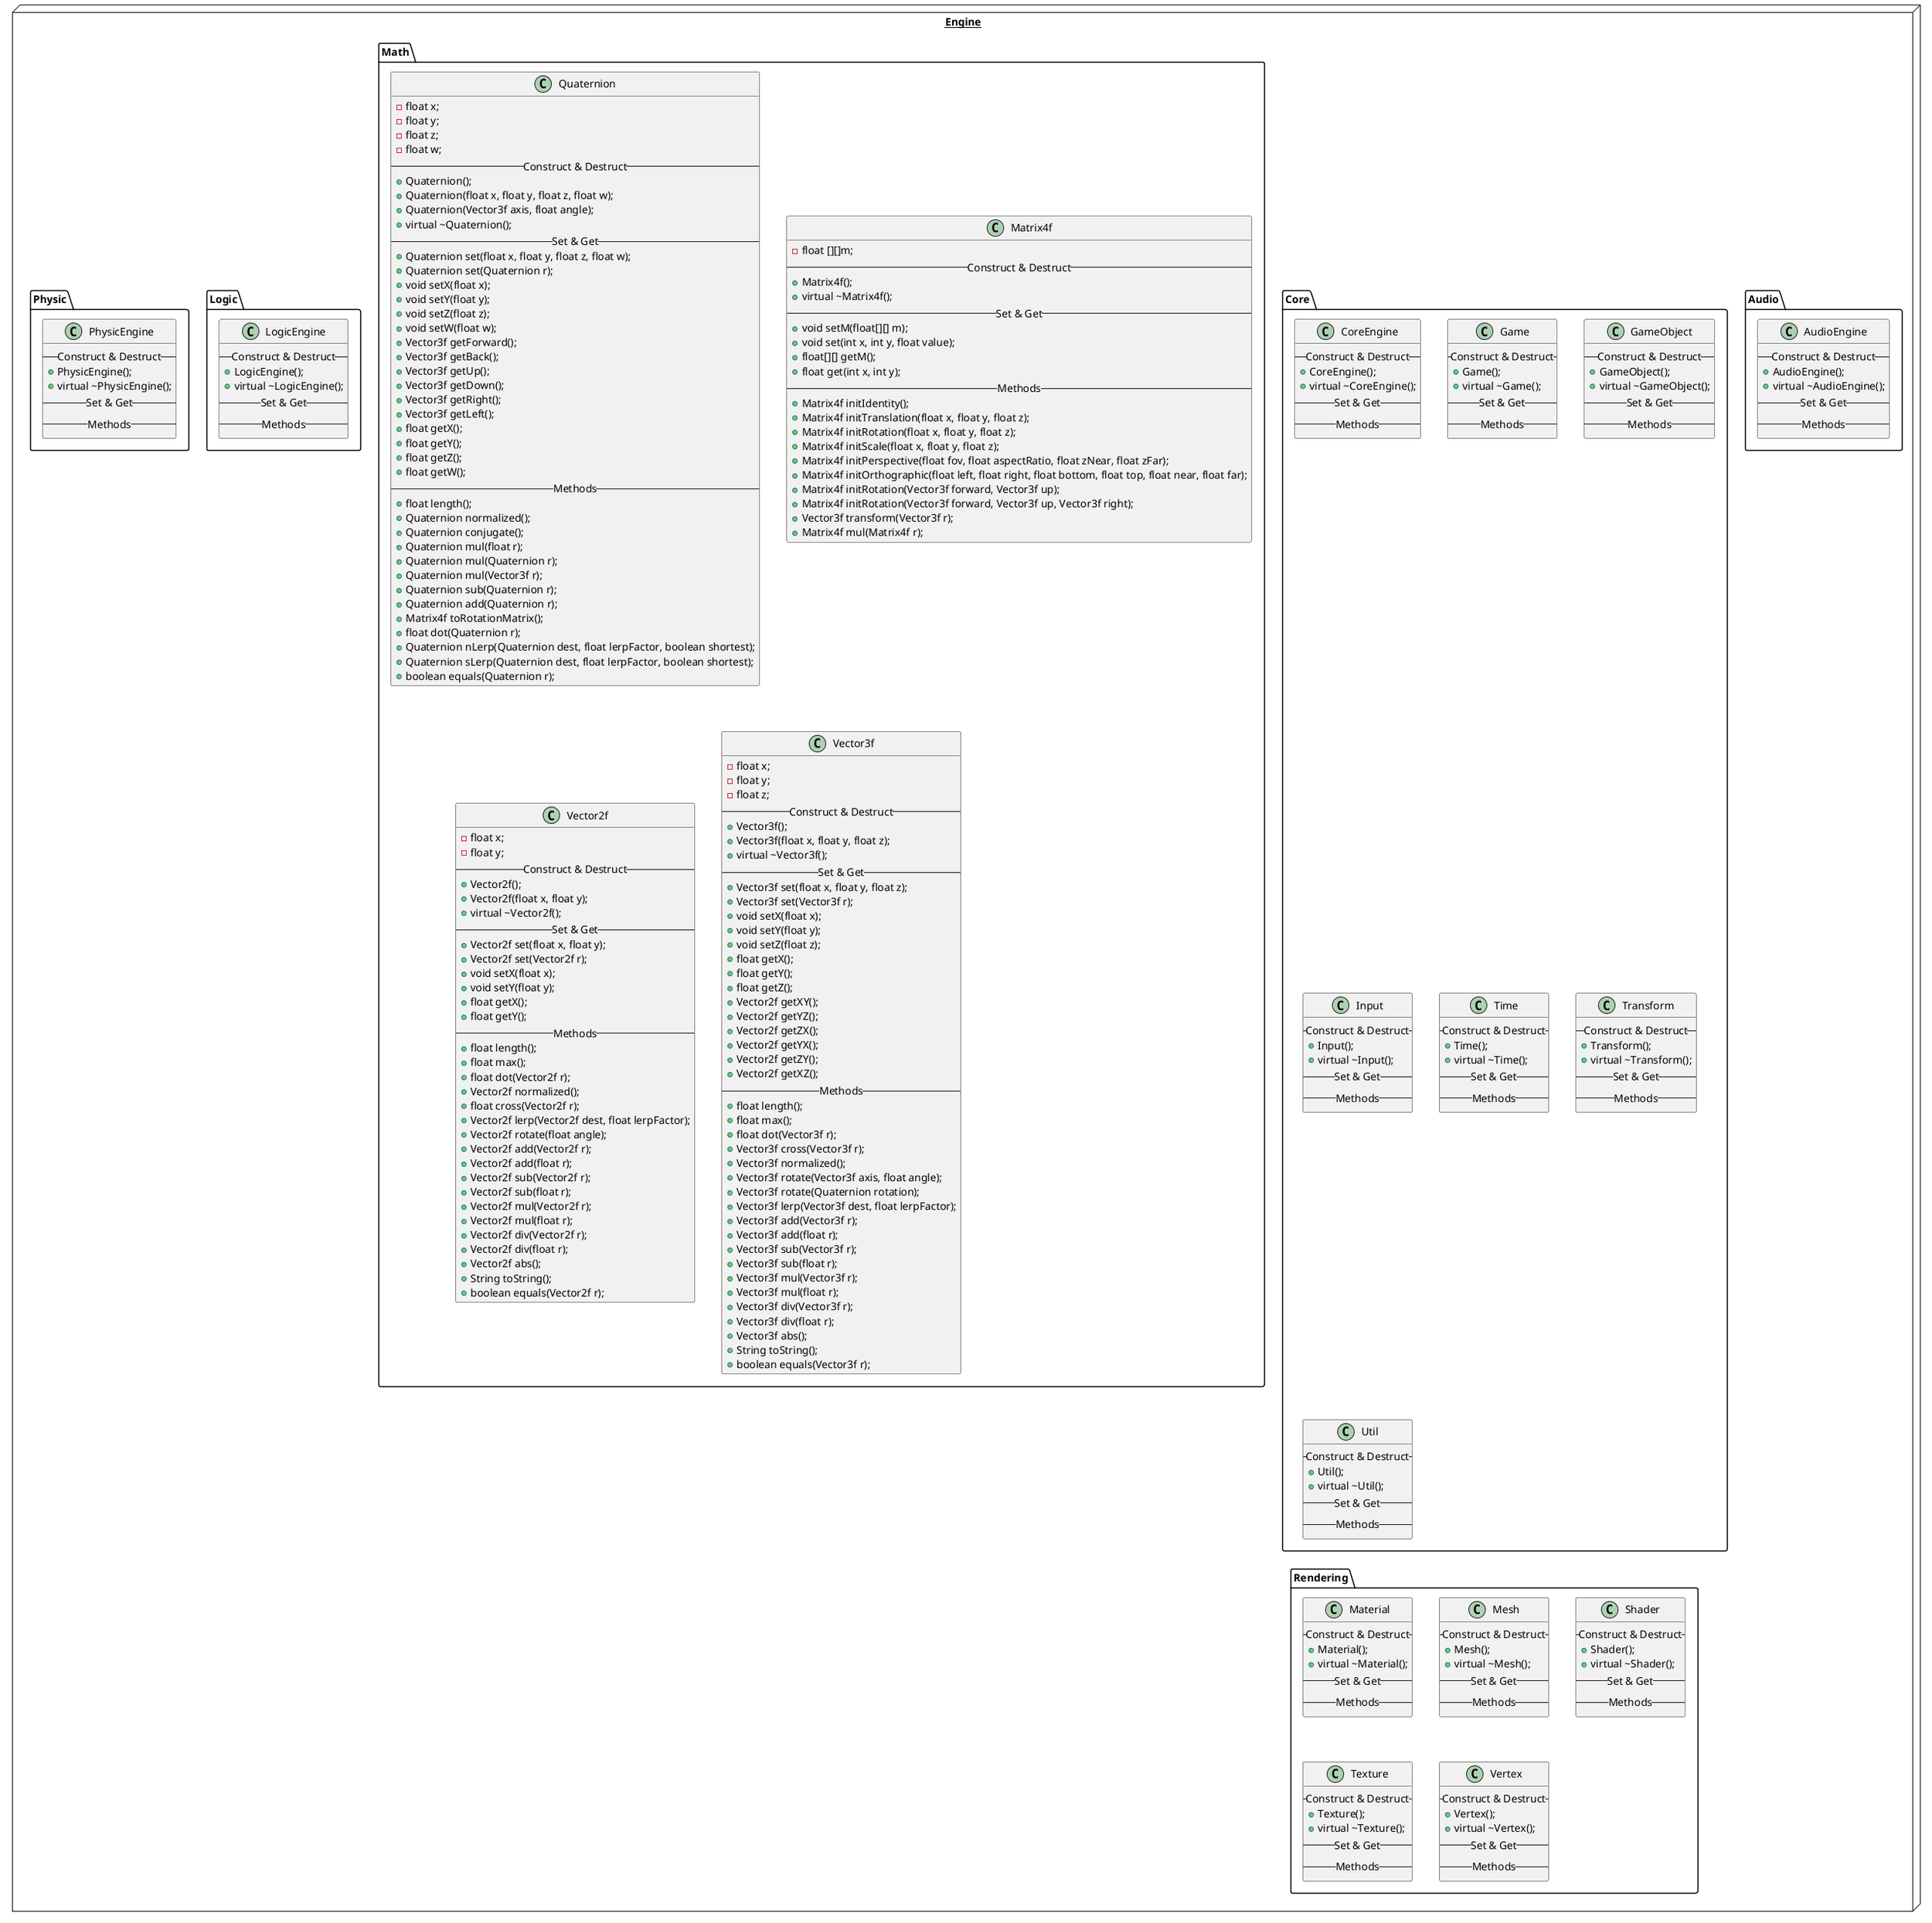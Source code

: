 @startuml

package <u>Engine</u> <<Node>>{

  package "Audio" {
    class AudioEngine {
      -- Construct & Destruct --
      +AudioEngine();
      +virtual ~AudioEngine();
      -- Set & Get --
      -- Methods --
    }
  }

  package "Core" {

    class CoreEngine {
      -- Construct & Destruct --
      +CoreEngine();
      +virtual ~CoreEngine();
      -- Set & Get --
      -- Methods --
    }

    class Game {
      -- Construct & Destruct --
      +Game();
      +virtual ~Game();
      -- Set & Get --
      -- Methods --
    }

    class GameObject {
      -- Construct & Destruct --
      +GameObject();
      +virtual ~GameObject();
      -- Set & Get --
      -- Methods --
    }

    class Input {
      -- Construct & Destruct --
      +Input();
      +virtual ~Input();
      -- Set & Get --
      -- Methods --
    }

    class Time {
      -- Construct & Destruct --
      +Time();
      +virtual ~Time();
      -- Set & Get --
      -- Methods --
    }

    class Transform {
      -- Construct & Destruct --
      +Transform();
      +virtual ~Transform();
      -- Set & Get --
      -- Methods --
    }

    class Util {
      -- Construct & Destruct --
      +Util();
      +virtual ~Util();
      -- Set & Get --
      -- Methods --
    }
  }

  package "Math" {
    class Quaternion {
      -float x;
      -float y;
      -float z;
      -float w;
      -- Construct & Destruct --
      +Quaternion();
      +Quaternion(float x, float y, float z, float w);
      +Quaternion(Vector3f axis, float angle);
      +virtual ~Quaternion();
      -- Set & Get --
      +Quaternion set(float x, float y, float z, float w);
      +Quaternion set(Quaternion r);
      +void setX(float x);
      +void setY(float y);
      +void setZ(float z);
      +void setW(float w);
      +Vector3f getForward();
      +Vector3f getBack();
      +Vector3f getUp();
      +Vector3f getDown();
      +Vector3f getRight();
      +Vector3f getLeft();
      +float getX();
      +float getY();
      +float getZ();
      +float getW();
      -- Methods --
      +float length();
      +Quaternion normalized();
      +Quaternion conjugate();
      +Quaternion mul(float r);
      +Quaternion mul(Quaternion r);
      +Quaternion mul(Vector3f r);
      +Quaternion sub(Quaternion r);
      +Quaternion add(Quaternion r);
      +Matrix4f toRotationMatrix();
      +float dot(Quaternion r);
      +Quaternion nLerp(Quaternion dest, float lerpFactor, boolean shortest);
      +Quaternion sLerp(Quaternion dest, float lerpFactor, boolean shortest);
      +boolean equals(Quaternion r);
    }

    class Matrix4f {
      -float [][]m;
      -- Construct & Destruct --
      +Matrix4f();
      +virtual ~Matrix4f();
      -- Set & Get --
      +void setM(float[][] m);
      +void set(int x, int y, float value);
      +float[][] getM();
      +float get(int x, int y);
      -- Methods --
      +Matrix4f initIdentity();
      +Matrix4f initTranslation(float x, float y, float z);
      +Matrix4f initRotation(float x, float y, float z);
      +Matrix4f initScale(float x, float y, float z);
      +Matrix4f initPerspective(float fov, float aspectRatio, float zNear, float zFar);
      +Matrix4f initOrthographic(float left, float right, float bottom, float top, float near, float far);
      +Matrix4f initRotation(Vector3f forward, Vector3f up);
      +Matrix4f initRotation(Vector3f forward, Vector3f up, Vector3f right);
      +Vector3f transform(Vector3f r);
      +Matrix4f mul(Matrix4f r);
    }

    class Vector2f {
      -float x;
      -float y;
      -- Construct & Destruct --
      +Vector2f();
      +Vector2f(float x, float y);
      +virtual ~Vector2f();
      -- Set & Get --
      +Vector2f set(float x, float y);
      +Vector2f set(Vector2f r);
      +void setX(float x);
      +void setY(float y);
      +float getX();
      +float getY();
      -- Methods --
      +float length();
      +float max();
      +float dot(Vector2f r);
      +Vector2f normalized();
      +float cross(Vector2f r);
      +Vector2f lerp(Vector2f dest, float lerpFactor);
      +Vector2f rotate(float angle);
      +Vector2f add(Vector2f r);
      +Vector2f add(float r);
      +Vector2f sub(Vector2f r);
      +Vector2f sub(float r);
      +Vector2f mul(Vector2f r);
      +Vector2f mul(float r);
      +Vector2f div(Vector2f r);
      +Vector2f div(float r);
      +Vector2f abs();
      +String toString();
      +boolean equals(Vector2f r);
    }

    class Vector3f {
      -float x;
      -float y;
      -float z;
      -- Construct & Destruct --
      +Vector3f();
      +Vector3f(float x, float y, float z);
      +virtual ~Vector3f();
      -- Set & Get --
      +Vector3f set(float x, float y, float z);
      +Vector3f set(Vector3f r);
      +void setX(float x);
      +void setY(float y);
      +void setZ(float z);
      +float getX();
      +float getY();
      +float getZ();
      +Vector2f getXY();
      +Vector2f getYZ();
      +Vector2f getZX();
      +Vector2f getYX();
      +Vector2f getZY();
      +Vector2f getXZ();
      -- Methods --
      +float length();
      +float max();
      +float dot(Vector3f r);
      +Vector3f cross(Vector3f r);
      +Vector3f normalized();
      +Vector3f rotate(Vector3f axis, float angle);
      +Vector3f rotate(Quaternion rotation);
      +Vector3f lerp(Vector3f dest, float lerpFactor);
      +Vector3f add(Vector3f r);
      +Vector3f add(float r);
      +Vector3f sub(Vector3f r);
      +Vector3f sub(float r);
      +Vector3f mul(Vector3f r);
      +Vector3f mul(float r);
      +Vector3f div(Vector3f r);
      +Vector3f div(float r);
      +Vector3f abs();
      +String toString();
      +boolean equals(Vector3f r);
    }
  }

  package "Rendering" {
    class Material {
      -- Construct & Destruct --
      +Material();
      +virtual ~Material();
      -- Set & Get --
      -- Methods --
    }

    class Mesh {
      -- Construct & Destruct --
      +Mesh();
      +virtual ~Mesh();
      -- Set & Get --
      -- Methods --
    }

    class Shader {
      -- Construct & Destruct --
      +Shader();
      +virtual ~Shader();
      -- Set & Get --
      -- Methods --
    }

    class Texture {
      -- Construct & Destruct --
      +Texture();
      +virtual ~Texture();
      -- Set & Get --
      -- Methods --
    }

    class Vertex {
      -- Construct & Destruct --
      +Vertex();
      +virtual ~Vertex();
      -- Set & Get --
      -- Methods --
    }
  }

  package "Logic" {
    class LogicEngine {
      -- Construct & Destruct --
      +LogicEngine();
      +virtual ~LogicEngine();
      -- Set & Get --
      -- Methods --
    }
  }

  package "Physic" {
    class PhysicEngine {
      -- Construct & Destruct --
      +PhysicEngine();
      +virtual ~PhysicEngine();
      -- Set & Get --
      -- Methods --
    }
  }
}

@enduml
